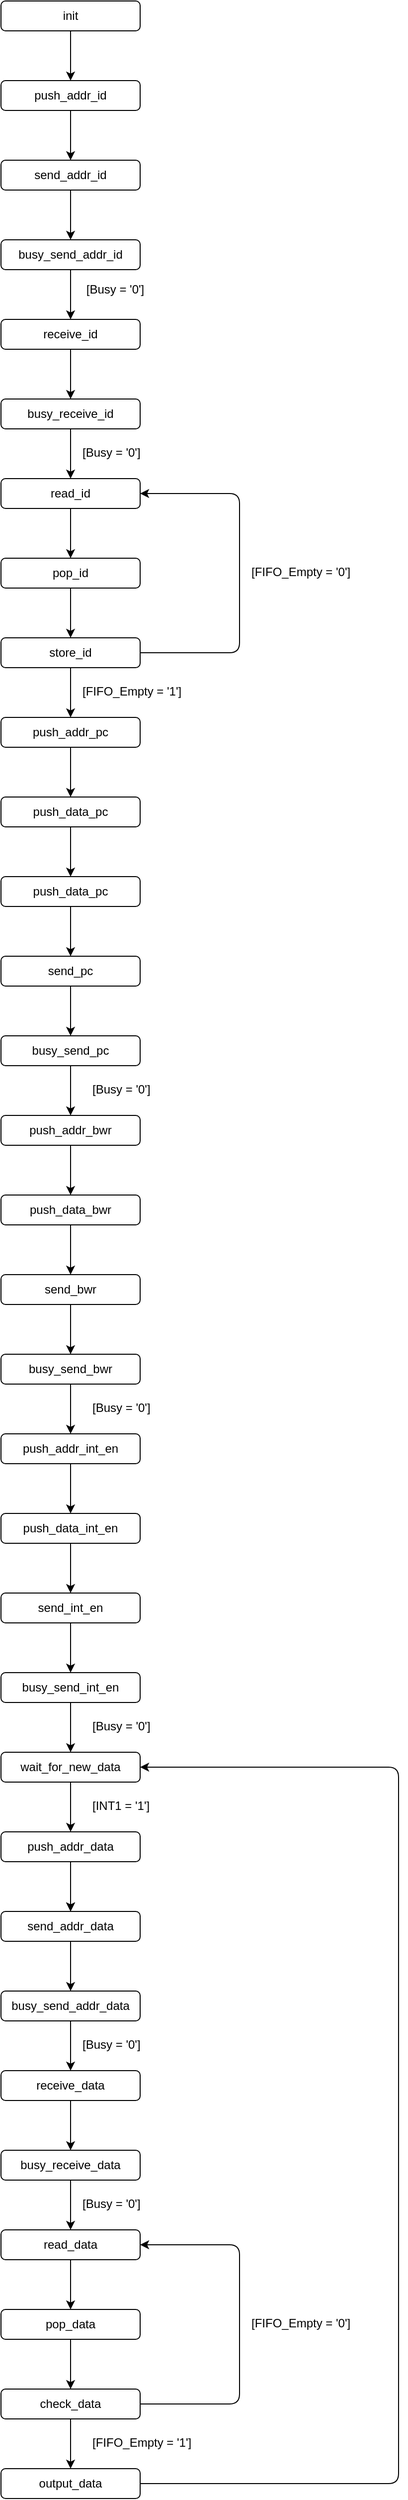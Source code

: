 <mxfile version="13.1.3" type="device"><diagram id="C5RBs43oDa-KdzZeNtuy" name="Page-1"><mxGraphModel dx="1695" dy="441" grid="1" gridSize="10" guides="1" tooltips="1" connect="1" arrows="1" fold="1" page="1" pageScale="1" pageWidth="827" pageHeight="1169" math="0" shadow="0"><root><mxCell id="WIyWlLk6GJQsqaUBKTNV-0"/><mxCell id="WIyWlLk6GJQsqaUBKTNV-1" parent="WIyWlLk6GJQsqaUBKTNV-0"/><mxCell id="WIyWlLk6GJQsqaUBKTNV-3" value="init" style="rounded=1;whiteSpace=wrap;html=1;fontSize=12;glass=0;strokeWidth=1;shadow=0;" parent="WIyWlLk6GJQsqaUBKTNV-1" vertex="1"><mxGeometry width="140" height="30" as="geometry"/></mxCell><mxCell id="GHF_pra2B5VXzyBJwSQY-0" value="push_addr_id" style="rounded=1;whiteSpace=wrap;html=1;fontSize=12;glass=0;strokeWidth=1;shadow=0;" vertex="1" parent="WIyWlLk6GJQsqaUBKTNV-1"><mxGeometry y="80" width="140" height="30" as="geometry"/></mxCell><mxCell id="GHF_pra2B5VXzyBJwSQY-1" value="" style="endArrow=classic;html=1;exitX=0.5;exitY=1;exitDx=0;exitDy=0;entryX=0.5;entryY=0;entryDx=0;entryDy=0;" edge="1" parent="WIyWlLk6GJQsqaUBKTNV-1" source="WIyWlLk6GJQsqaUBKTNV-3" target="GHF_pra2B5VXzyBJwSQY-0"><mxGeometry width="50" height="50" relative="1" as="geometry"><mxPoint x="390" y="220" as="sourcePoint"/><mxPoint x="440" y="170" as="targetPoint"/></mxGeometry></mxCell><mxCell id="GHF_pra2B5VXzyBJwSQY-2" value="send_addr_id" style="rounded=1;whiteSpace=wrap;html=1;fontSize=12;glass=0;strokeWidth=1;shadow=0;" vertex="1" parent="WIyWlLk6GJQsqaUBKTNV-1"><mxGeometry y="160" width="140" height="30" as="geometry"/></mxCell><mxCell id="GHF_pra2B5VXzyBJwSQY-3" value="" style="endArrow=classic;html=1;exitX=0.5;exitY=1;exitDx=0;exitDy=0;entryX=0.5;entryY=0;entryDx=0;entryDy=0;" edge="1" parent="WIyWlLk6GJQsqaUBKTNV-1" source="GHF_pra2B5VXzyBJwSQY-0" target="GHF_pra2B5VXzyBJwSQY-2"><mxGeometry width="50" height="50" relative="1" as="geometry"><mxPoint x="390" y="220" as="sourcePoint"/><mxPoint x="440" y="170" as="targetPoint"/></mxGeometry></mxCell><mxCell id="GHF_pra2B5VXzyBJwSQY-4" value="busy_send_addr_id" style="rounded=1;whiteSpace=wrap;html=1;fontSize=12;glass=0;strokeWidth=1;shadow=0;" vertex="1" parent="WIyWlLk6GJQsqaUBKTNV-1"><mxGeometry y="240" width="140" height="30" as="geometry"/></mxCell><mxCell id="GHF_pra2B5VXzyBJwSQY-5" value="" style="endArrow=classic;html=1;exitX=0.5;exitY=1;exitDx=0;exitDy=0;entryX=0.5;entryY=0;entryDx=0;entryDy=0;" edge="1" parent="WIyWlLk6GJQsqaUBKTNV-1" source="GHF_pra2B5VXzyBJwSQY-2" target="GHF_pra2B5VXzyBJwSQY-4"><mxGeometry width="50" height="50" relative="1" as="geometry"><mxPoint x="190" y="240" as="sourcePoint"/><mxPoint x="240" y="190" as="targetPoint"/></mxGeometry></mxCell><mxCell id="GHF_pra2B5VXzyBJwSQY-6" value="receive_id" style="rounded=1;whiteSpace=wrap;html=1;fontSize=12;glass=0;strokeWidth=1;shadow=0;" vertex="1" parent="WIyWlLk6GJQsqaUBKTNV-1"><mxGeometry y="320" width="140" height="30" as="geometry"/></mxCell><mxCell id="GHF_pra2B5VXzyBJwSQY-7" value="" style="endArrow=classic;html=1;exitX=0.5;exitY=1;exitDx=0;exitDy=0;entryX=0.5;entryY=0;entryDx=0;entryDy=0;" edge="1" parent="WIyWlLk6GJQsqaUBKTNV-1" source="GHF_pra2B5VXzyBJwSQY-4" target="GHF_pra2B5VXzyBJwSQY-6"><mxGeometry width="50" height="50" relative="1" as="geometry"><mxPoint x="230" y="320" as="sourcePoint"/><mxPoint x="280" y="270" as="targetPoint"/></mxGeometry></mxCell><mxCell id="GHF_pra2B5VXzyBJwSQY-8" value="[Busy = '0']" style="text;html=1;strokeColor=none;fillColor=none;align=center;verticalAlign=middle;whiteSpace=wrap;rounded=0;" vertex="1" parent="WIyWlLk6GJQsqaUBKTNV-1"><mxGeometry x="70" y="280" width="90" height="20" as="geometry"/></mxCell><mxCell id="GHF_pra2B5VXzyBJwSQY-14" value="busy_receive_id" style="rounded=1;whiteSpace=wrap;html=1;fontSize=12;glass=0;strokeWidth=1;shadow=0;" vertex="1" parent="WIyWlLk6GJQsqaUBKTNV-1"><mxGeometry y="400" width="140" height="30" as="geometry"/></mxCell><mxCell id="GHF_pra2B5VXzyBJwSQY-15" value="" style="endArrow=classic;html=1;exitX=0.5;exitY=1;exitDx=0;exitDy=0;entryX=0.5;entryY=0;entryDx=0;entryDy=0;" edge="1" parent="WIyWlLk6GJQsqaUBKTNV-1" source="GHF_pra2B5VXzyBJwSQY-6" target="GHF_pra2B5VXzyBJwSQY-14"><mxGeometry width="50" height="50" relative="1" as="geometry"><mxPoint x="390" y="340" as="sourcePoint"/><mxPoint x="440" y="290" as="targetPoint"/></mxGeometry></mxCell><mxCell id="GHF_pra2B5VXzyBJwSQY-16" value="read_id" style="rounded=1;whiteSpace=wrap;html=1;fontSize=12;glass=0;strokeWidth=1;shadow=0;" vertex="1" parent="WIyWlLk6GJQsqaUBKTNV-1"><mxGeometry y="480" width="140" height="30" as="geometry"/></mxCell><mxCell id="GHF_pra2B5VXzyBJwSQY-17" value="" style="endArrow=classic;html=1;exitX=0.5;exitY=1;exitDx=0;exitDy=0;entryX=0.5;entryY=0;entryDx=0;entryDy=0;" edge="1" parent="WIyWlLk6GJQsqaUBKTNV-1" source="GHF_pra2B5VXzyBJwSQY-14" target="GHF_pra2B5VXzyBJwSQY-16"><mxGeometry width="50" height="50" relative="1" as="geometry"><mxPoint x="200" y="480" as="sourcePoint"/><mxPoint x="250" y="430" as="targetPoint"/></mxGeometry></mxCell><mxCell id="GHF_pra2B5VXzyBJwSQY-18" value="&lt;!--StartFragment--&gt;[Busy = '0']&lt;!--EndFragment--&gt;" style="text;whiteSpace=wrap;html=1;" vertex="1" parent="WIyWlLk6GJQsqaUBKTNV-1"><mxGeometry x="80" y="440" width="90" height="30" as="geometry"/></mxCell><mxCell id="GHF_pra2B5VXzyBJwSQY-19" value="pop_id" style="rounded=1;whiteSpace=wrap;html=1;fontSize=12;glass=0;strokeWidth=1;shadow=0;" vertex="1" parent="WIyWlLk6GJQsqaUBKTNV-1"><mxGeometry y="560" width="140" height="30" as="geometry"/></mxCell><mxCell id="GHF_pra2B5VXzyBJwSQY-20" value="" style="endArrow=classic;html=1;exitX=0.5;exitY=1;exitDx=0;exitDy=0;entryX=0.5;entryY=0;entryDx=0;entryDy=0;" edge="1" parent="WIyWlLk6GJQsqaUBKTNV-1" source="GHF_pra2B5VXzyBJwSQY-16" target="GHF_pra2B5VXzyBJwSQY-19"><mxGeometry width="50" height="50" relative="1" as="geometry"><mxPoint x="240" y="560" as="sourcePoint"/><mxPoint x="290" y="510" as="targetPoint"/></mxGeometry></mxCell><mxCell id="GHF_pra2B5VXzyBJwSQY-21" value="store_id" style="rounded=1;whiteSpace=wrap;html=1;fontSize=12;glass=0;strokeWidth=1;shadow=0;" vertex="1" parent="WIyWlLk6GJQsqaUBKTNV-1"><mxGeometry y="640" width="140" height="30" as="geometry"/></mxCell><mxCell id="GHF_pra2B5VXzyBJwSQY-22" value="" style="endArrow=classic;html=1;exitX=0.5;exitY=1;exitDx=0;exitDy=0;entryX=0.5;entryY=0;entryDx=0;entryDy=0;" edge="1" parent="WIyWlLk6GJQsqaUBKTNV-1" source="GHF_pra2B5VXzyBJwSQY-19" target="GHF_pra2B5VXzyBJwSQY-21"><mxGeometry width="50" height="50" relative="1" as="geometry"><mxPoint x="190" y="640" as="sourcePoint"/><mxPoint x="240" y="590" as="targetPoint"/></mxGeometry></mxCell><mxCell id="GHF_pra2B5VXzyBJwSQY-23" value="push_addr_pc" style="rounded=1;whiteSpace=wrap;html=1;fontSize=12;glass=0;strokeWidth=1;shadow=0;" vertex="1" parent="WIyWlLk6GJQsqaUBKTNV-1"><mxGeometry y="720" width="140" height="30" as="geometry"/></mxCell><mxCell id="GHF_pra2B5VXzyBJwSQY-24" value="" style="endArrow=classic;html=1;exitX=0.5;exitY=1;exitDx=0;exitDy=0;entryX=0.5;entryY=0;entryDx=0;entryDy=0;" edge="1" parent="WIyWlLk6GJQsqaUBKTNV-1" source="GHF_pra2B5VXzyBJwSQY-21" target="GHF_pra2B5VXzyBJwSQY-23"><mxGeometry width="50" height="50" relative="1" as="geometry"><mxPoint x="270" y="700" as="sourcePoint"/><mxPoint x="320" y="650" as="targetPoint"/></mxGeometry></mxCell><mxCell id="GHF_pra2B5VXzyBJwSQY-25" value="[FIFO_Empty = '1']" style="text;whiteSpace=wrap;html=1;" vertex="1" parent="WIyWlLk6GJQsqaUBKTNV-1"><mxGeometry x="80" y="680" width="120" height="30" as="geometry"/></mxCell><mxCell id="GHF_pra2B5VXzyBJwSQY-26" value="" style="endArrow=classic;html=1;exitX=1;exitY=0.5;exitDx=0;exitDy=0;entryX=1;entryY=0.5;entryDx=0;entryDy=0;" edge="1" parent="WIyWlLk6GJQsqaUBKTNV-1" source="GHF_pra2B5VXzyBJwSQY-21" target="GHF_pra2B5VXzyBJwSQY-16"><mxGeometry width="50" height="50" relative="1" as="geometry"><mxPoint x="210" y="620" as="sourcePoint"/><mxPoint x="240" y="490" as="targetPoint"/><Array as="points"><mxPoint x="240" y="655"/><mxPoint x="240" y="495"/></Array></mxGeometry></mxCell><mxCell id="GHF_pra2B5VXzyBJwSQY-27" value="[FIFO_Empty = '0']" style="text;whiteSpace=wrap;html=1;" vertex="1" parent="WIyWlLk6GJQsqaUBKTNV-1"><mxGeometry x="250" y="560" width="120" height="30" as="geometry"/></mxCell><mxCell id="GHF_pra2B5VXzyBJwSQY-28" value="push_data_pc" style="rounded=1;whiteSpace=wrap;html=1;fontSize=12;glass=0;strokeWidth=1;shadow=0;" vertex="1" parent="WIyWlLk6GJQsqaUBKTNV-1"><mxGeometry y="800" width="140" height="30" as="geometry"/></mxCell><mxCell id="GHF_pra2B5VXzyBJwSQY-29" value="" style="endArrow=classic;html=1;exitX=0.5;exitY=1;exitDx=0;exitDy=0;entryX=0.5;entryY=0;entryDx=0;entryDy=0;" edge="1" parent="WIyWlLk6GJQsqaUBKTNV-1" source="GHF_pra2B5VXzyBJwSQY-23" target="GHF_pra2B5VXzyBJwSQY-28"><mxGeometry width="50" height="50" relative="1" as="geometry"><mxPoint x="230" y="810" as="sourcePoint"/><mxPoint x="280" y="760" as="targetPoint"/></mxGeometry></mxCell><mxCell id="GHF_pra2B5VXzyBJwSQY-30" value="push_data_pc" style="rounded=1;whiteSpace=wrap;html=1;fontSize=12;glass=0;strokeWidth=1;shadow=0;" vertex="1" parent="WIyWlLk6GJQsqaUBKTNV-1"><mxGeometry y="880" width="140" height="30" as="geometry"/></mxCell><mxCell id="GHF_pra2B5VXzyBJwSQY-31" value="" style="endArrow=classic;html=1;exitX=0.5;exitY=1;exitDx=0;exitDy=0;entryX=0.5;entryY=0;entryDx=0;entryDy=0;" edge="1" parent="WIyWlLk6GJQsqaUBKTNV-1" source="GHF_pra2B5VXzyBJwSQY-28" target="GHF_pra2B5VXzyBJwSQY-30"><mxGeometry width="50" height="50" relative="1" as="geometry"><mxPoint x="250" y="910" as="sourcePoint"/><mxPoint x="300" y="860" as="targetPoint"/></mxGeometry></mxCell><mxCell id="GHF_pra2B5VXzyBJwSQY-32" value="send_pc" style="rounded=1;whiteSpace=wrap;html=1;fontSize=12;glass=0;strokeWidth=1;shadow=0;" vertex="1" parent="WIyWlLk6GJQsqaUBKTNV-1"><mxGeometry y="960" width="140" height="30" as="geometry"/></mxCell><mxCell id="GHF_pra2B5VXzyBJwSQY-33" value="busy_send_pc" style="rounded=1;whiteSpace=wrap;html=1;fontSize=12;glass=0;strokeWidth=1;shadow=0;" vertex="1" parent="WIyWlLk6GJQsqaUBKTNV-1"><mxGeometry y="1040" width="140" height="30" as="geometry"/></mxCell><mxCell id="GHF_pra2B5VXzyBJwSQY-34" value="" style="endArrow=classic;html=1;exitX=0.5;exitY=1;exitDx=0;exitDy=0;entryX=0.5;entryY=0;entryDx=0;entryDy=0;" edge="1" parent="WIyWlLk6GJQsqaUBKTNV-1" source="GHF_pra2B5VXzyBJwSQY-30" target="GHF_pra2B5VXzyBJwSQY-32"><mxGeometry width="50" height="50" relative="1" as="geometry"><mxPoint x="220" y="990" as="sourcePoint"/><mxPoint x="270" y="940" as="targetPoint"/></mxGeometry></mxCell><mxCell id="GHF_pra2B5VXzyBJwSQY-35" value="" style="endArrow=classic;html=1;exitX=0.5;exitY=1;exitDx=0;exitDy=0;entryX=0.5;entryY=0;entryDx=0;entryDy=0;" edge="1" parent="WIyWlLk6GJQsqaUBKTNV-1" source="GHF_pra2B5VXzyBJwSQY-32" target="GHF_pra2B5VXzyBJwSQY-33"><mxGeometry width="50" height="50" relative="1" as="geometry"><mxPoint x="280" y="1070" as="sourcePoint"/><mxPoint x="330" y="1020" as="targetPoint"/></mxGeometry></mxCell><mxCell id="GHF_pra2B5VXzyBJwSQY-36" value="[Busy = '0']" style="text;whiteSpace=wrap;html=1;" vertex="1" parent="WIyWlLk6GJQsqaUBKTNV-1"><mxGeometry x="90" y="1080" width="120" height="30" as="geometry"/></mxCell><mxCell id="GHF_pra2B5VXzyBJwSQY-37" value="push_addr_bwr" style="rounded=1;whiteSpace=wrap;html=1;fontSize=12;glass=0;strokeWidth=1;shadow=0;" vertex="1" parent="WIyWlLk6GJQsqaUBKTNV-1"><mxGeometry y="1120" width="140" height="30" as="geometry"/></mxCell><mxCell id="GHF_pra2B5VXzyBJwSQY-38" value="" style="endArrow=classic;html=1;exitX=0.5;exitY=1;exitDx=0;exitDy=0;entryX=0.5;entryY=0;entryDx=0;entryDy=0;" edge="1" parent="WIyWlLk6GJQsqaUBKTNV-1" source="GHF_pra2B5VXzyBJwSQY-33" target="GHF_pra2B5VXzyBJwSQY-37"><mxGeometry width="50" height="50" relative="1" as="geometry"><mxPoint x="210" y="1140" as="sourcePoint"/><mxPoint x="260" y="1090" as="targetPoint"/></mxGeometry></mxCell><mxCell id="GHF_pra2B5VXzyBJwSQY-39" value="push_data_bwr" style="rounded=1;whiteSpace=wrap;html=1;fontSize=12;glass=0;strokeWidth=1;shadow=0;" vertex="1" parent="WIyWlLk6GJQsqaUBKTNV-1"><mxGeometry y="1200" width="140" height="30" as="geometry"/></mxCell><mxCell id="GHF_pra2B5VXzyBJwSQY-40" value="" style="endArrow=classic;html=1;entryX=0.5;entryY=0;entryDx=0;entryDy=0;exitX=0.5;exitY=1;exitDx=0;exitDy=0;" edge="1" parent="WIyWlLk6GJQsqaUBKTNV-1" target="GHF_pra2B5VXzyBJwSQY-39" source="GHF_pra2B5VXzyBJwSQY-37"><mxGeometry width="50" height="50" relative="1" as="geometry"><mxPoint x="80" y="1170" as="sourcePoint"/><mxPoint x="300" y="1180" as="targetPoint"/></mxGeometry></mxCell><mxCell id="GHF_pra2B5VXzyBJwSQY-41" value="send_bwr" style="rounded=1;whiteSpace=wrap;html=1;fontSize=12;glass=0;strokeWidth=1;shadow=0;" vertex="1" parent="WIyWlLk6GJQsqaUBKTNV-1"><mxGeometry y="1280" width="140" height="30" as="geometry"/></mxCell><mxCell id="GHF_pra2B5VXzyBJwSQY-42" value="busy_send_bwr" style="rounded=1;whiteSpace=wrap;html=1;fontSize=12;glass=0;strokeWidth=1;shadow=0;" vertex="1" parent="WIyWlLk6GJQsqaUBKTNV-1"><mxGeometry y="1360" width="140" height="30" as="geometry"/></mxCell><mxCell id="GHF_pra2B5VXzyBJwSQY-43" value="" style="endArrow=classic;html=1;exitX=0.5;exitY=1;exitDx=0;exitDy=0;entryX=0.5;entryY=0;entryDx=0;entryDy=0;" edge="1" parent="WIyWlLk6GJQsqaUBKTNV-1" source="GHF_pra2B5VXzyBJwSQY-39" target="GHF_pra2B5VXzyBJwSQY-41"><mxGeometry width="50" height="50" relative="1" as="geometry"><mxPoint x="220" y="1310" as="sourcePoint"/><mxPoint x="270" y="1260" as="targetPoint"/></mxGeometry></mxCell><mxCell id="GHF_pra2B5VXzyBJwSQY-44" value="" style="endArrow=classic;html=1;exitX=0.5;exitY=1;exitDx=0;exitDy=0;entryX=0.5;entryY=0;entryDx=0;entryDy=0;" edge="1" parent="WIyWlLk6GJQsqaUBKTNV-1" source="GHF_pra2B5VXzyBJwSQY-41" target="GHF_pra2B5VXzyBJwSQY-42"><mxGeometry width="50" height="50" relative="1" as="geometry"><mxPoint x="280" y="1390" as="sourcePoint"/><mxPoint x="330" y="1340" as="targetPoint"/></mxGeometry></mxCell><mxCell id="GHF_pra2B5VXzyBJwSQY-45" value="[Busy = '0']" style="text;whiteSpace=wrap;html=1;" vertex="1" parent="WIyWlLk6GJQsqaUBKTNV-1"><mxGeometry x="90" y="1400" width="120" height="30" as="geometry"/></mxCell><mxCell id="GHF_pra2B5VXzyBJwSQY-46" value="push_addr_int_en" style="rounded=1;whiteSpace=wrap;html=1;fontSize=12;glass=0;strokeWidth=1;shadow=0;" vertex="1" parent="WIyWlLk6GJQsqaUBKTNV-1"><mxGeometry y="1440" width="140" height="30" as="geometry"/></mxCell><mxCell id="GHF_pra2B5VXzyBJwSQY-47" value="" style="endArrow=classic;html=1;exitX=0.5;exitY=1;exitDx=0;exitDy=0;entryX=0.5;entryY=0;entryDx=0;entryDy=0;" edge="1" parent="WIyWlLk6GJQsqaUBKTNV-1" source="GHF_pra2B5VXzyBJwSQY-42" target="GHF_pra2B5VXzyBJwSQY-46"><mxGeometry width="50" height="50" relative="1" as="geometry"><mxPoint x="210" y="1460" as="sourcePoint"/><mxPoint x="260" y="1410" as="targetPoint"/></mxGeometry></mxCell><mxCell id="GHF_pra2B5VXzyBJwSQY-48" value="push_data_int_en" style="rounded=1;whiteSpace=wrap;html=1;fontSize=12;glass=0;strokeWidth=1;shadow=0;" vertex="1" parent="WIyWlLk6GJQsqaUBKTNV-1"><mxGeometry y="1520" width="140" height="30" as="geometry"/></mxCell><mxCell id="GHF_pra2B5VXzyBJwSQY-49" value="" style="endArrow=classic;html=1;entryX=0.5;entryY=0;entryDx=0;entryDy=0;exitX=0.5;exitY=1;exitDx=0;exitDy=0;" edge="1" parent="WIyWlLk6GJQsqaUBKTNV-1" target="GHF_pra2B5VXzyBJwSQY-48" source="GHF_pra2B5VXzyBJwSQY-46"><mxGeometry width="50" height="50" relative="1" as="geometry"><mxPoint x="70" y="1490" as="sourcePoint"/><mxPoint x="300" y="1500" as="targetPoint"/></mxGeometry></mxCell><mxCell id="GHF_pra2B5VXzyBJwSQY-50" value="send_int_en" style="rounded=1;whiteSpace=wrap;html=1;fontSize=12;glass=0;strokeWidth=1;shadow=0;" vertex="1" parent="WIyWlLk6GJQsqaUBKTNV-1"><mxGeometry y="1600" width="140" height="30" as="geometry"/></mxCell><mxCell id="GHF_pra2B5VXzyBJwSQY-51" value="busy_send_int_en" style="rounded=1;whiteSpace=wrap;html=1;fontSize=12;glass=0;strokeWidth=1;shadow=0;" vertex="1" parent="WIyWlLk6GJQsqaUBKTNV-1"><mxGeometry y="1680" width="140" height="30" as="geometry"/></mxCell><mxCell id="GHF_pra2B5VXzyBJwSQY-52" value="" style="endArrow=classic;html=1;exitX=0.5;exitY=1;exitDx=0;exitDy=0;entryX=0.5;entryY=0;entryDx=0;entryDy=0;" edge="1" parent="WIyWlLk6GJQsqaUBKTNV-1" source="GHF_pra2B5VXzyBJwSQY-48" target="GHF_pra2B5VXzyBJwSQY-50"><mxGeometry width="50" height="50" relative="1" as="geometry"><mxPoint x="220" y="1630" as="sourcePoint"/><mxPoint x="270" y="1580" as="targetPoint"/></mxGeometry></mxCell><mxCell id="GHF_pra2B5VXzyBJwSQY-53" value="" style="endArrow=classic;html=1;exitX=0.5;exitY=1;exitDx=0;exitDy=0;entryX=0.5;entryY=0;entryDx=0;entryDy=0;" edge="1" parent="WIyWlLk6GJQsqaUBKTNV-1" source="GHF_pra2B5VXzyBJwSQY-50" target="GHF_pra2B5VXzyBJwSQY-51"><mxGeometry width="50" height="50" relative="1" as="geometry"><mxPoint x="280" y="1710" as="sourcePoint"/><mxPoint x="330" y="1660" as="targetPoint"/></mxGeometry></mxCell><mxCell id="GHF_pra2B5VXzyBJwSQY-54" value="[Busy = '0']" style="text;whiteSpace=wrap;html=1;" vertex="1" parent="WIyWlLk6GJQsqaUBKTNV-1"><mxGeometry x="90" y="1720" width="120" height="30" as="geometry"/></mxCell><mxCell id="GHF_pra2B5VXzyBJwSQY-55" value="wait_for_new_data" style="rounded=1;whiteSpace=wrap;html=1;fontSize=12;glass=0;strokeWidth=1;shadow=0;" vertex="1" parent="WIyWlLk6GJQsqaUBKTNV-1"><mxGeometry y="1760" width="140" height="30" as="geometry"/></mxCell><mxCell id="GHF_pra2B5VXzyBJwSQY-56" value="" style="endArrow=classic;html=1;exitX=0.5;exitY=1;exitDx=0;exitDy=0;entryX=0.5;entryY=0;entryDx=0;entryDy=0;" edge="1" parent="WIyWlLk6GJQsqaUBKTNV-1" source="GHF_pra2B5VXzyBJwSQY-51" target="GHF_pra2B5VXzyBJwSQY-55"><mxGeometry width="50" height="50" relative="1" as="geometry"><mxPoint x="210" y="1780" as="sourcePoint"/><mxPoint x="260" y="1730" as="targetPoint"/></mxGeometry></mxCell><mxCell id="GHF_pra2B5VXzyBJwSQY-57" value="push_addr_data" style="rounded=1;whiteSpace=wrap;html=1;fontSize=12;glass=0;strokeWidth=1;shadow=0;" vertex="1" parent="WIyWlLk6GJQsqaUBKTNV-1"><mxGeometry y="1840" width="140" height="30" as="geometry"/></mxCell><mxCell id="GHF_pra2B5VXzyBJwSQY-58" value="" style="endArrow=classic;html=1;exitX=0.5;exitY=1;exitDx=0;exitDy=0;entryX=0.5;entryY=0;entryDx=0;entryDy=0;" edge="1" parent="WIyWlLk6GJQsqaUBKTNV-1" source="GHF_pra2B5VXzyBJwSQY-55" target="GHF_pra2B5VXzyBJwSQY-57"><mxGeometry width="50" height="50" relative="1" as="geometry"><mxPoint x="190" y="1850" as="sourcePoint"/><mxPoint x="240" y="1800" as="targetPoint"/></mxGeometry></mxCell><mxCell id="GHF_pra2B5VXzyBJwSQY-59" value="[INT1 = '1']" style="text;whiteSpace=wrap;html=1;" vertex="1" parent="WIyWlLk6GJQsqaUBKTNV-1"><mxGeometry x="90" y="1800" width="120" height="30" as="geometry"/></mxCell><mxCell id="GHF_pra2B5VXzyBJwSQY-60" value="send_addr_data" style="rounded=1;whiteSpace=wrap;html=1;fontSize=12;glass=0;strokeWidth=1;shadow=0;" vertex="1" parent="WIyWlLk6GJQsqaUBKTNV-1"><mxGeometry y="1920" width="140" height="30" as="geometry"/></mxCell><mxCell id="GHF_pra2B5VXzyBJwSQY-61" value="" style="endArrow=classic;html=1;exitX=0.5;exitY=1;exitDx=0;exitDy=0;entryX=0.5;entryY=0;entryDx=0;entryDy=0;" edge="1" parent="WIyWlLk6GJQsqaUBKTNV-1" source="GHF_pra2B5VXzyBJwSQY-57" target="GHF_pra2B5VXzyBJwSQY-60"><mxGeometry width="50" height="50" relative="1" as="geometry"><mxPoint x="260" y="1930" as="sourcePoint"/><mxPoint x="310" y="1880" as="targetPoint"/></mxGeometry></mxCell><mxCell id="GHF_pra2B5VXzyBJwSQY-62" value="busy_send_addr_data" style="rounded=1;whiteSpace=wrap;html=1;fontSize=12;glass=0;strokeWidth=1;shadow=0;" vertex="1" parent="WIyWlLk6GJQsqaUBKTNV-1"><mxGeometry y="2000" width="140" height="30" as="geometry"/></mxCell><mxCell id="GHF_pra2B5VXzyBJwSQY-63" value="" style="endArrow=classic;html=1;exitX=0.5;exitY=1;exitDx=0;exitDy=0;entryX=0.5;entryY=0;entryDx=0;entryDy=0;" edge="1" parent="WIyWlLk6GJQsqaUBKTNV-1"><mxGeometry width="50" height="50" relative="1" as="geometry"><mxPoint x="70" y="1870" as="sourcePoint"/><mxPoint x="70" y="1920" as="targetPoint"/></mxGeometry></mxCell><mxCell id="GHF_pra2B5VXzyBJwSQY-65" value="" style="endArrow=classic;html=1;exitX=0.5;exitY=1;exitDx=0;exitDy=0;entryX=0.5;entryY=0;entryDx=0;entryDy=0;" edge="1" parent="WIyWlLk6GJQsqaUBKTNV-1" source="GHF_pra2B5VXzyBJwSQY-60" target="GHF_pra2B5VXzyBJwSQY-62"><mxGeometry width="50" height="50" relative="1" as="geometry"><mxPoint x="200" y="2020" as="sourcePoint"/><mxPoint x="250" y="1970" as="targetPoint"/></mxGeometry></mxCell><mxCell id="GHF_pra2B5VXzyBJwSQY-66" value="receive_data" style="rounded=1;whiteSpace=wrap;html=1;fontSize=12;glass=0;strokeWidth=1;shadow=0;" vertex="1" parent="WIyWlLk6GJQsqaUBKTNV-1"><mxGeometry y="2080" width="140" height="30" as="geometry"/></mxCell><mxCell id="GHF_pra2B5VXzyBJwSQY-67" value="" style="endArrow=classic;html=1;exitX=0.5;exitY=1;exitDx=0;exitDy=0;entryX=0.5;entryY=0;entryDx=0;entryDy=0;" edge="1" parent="WIyWlLk6GJQsqaUBKTNV-1" source="GHF_pra2B5VXzyBJwSQY-62" target="GHF_pra2B5VXzyBJwSQY-66"><mxGeometry width="50" height="50" relative="1" as="geometry"><mxPoint x="200" y="2110" as="sourcePoint"/><mxPoint x="250" y="2060" as="targetPoint"/></mxGeometry></mxCell><mxCell id="GHF_pra2B5VXzyBJwSQY-68" value="[Busy = '0']" style="text;whiteSpace=wrap;html=1;" vertex="1" parent="WIyWlLk6GJQsqaUBKTNV-1"><mxGeometry x="80" y="2040" width="120" height="30" as="geometry"/></mxCell><mxCell id="GHF_pra2B5VXzyBJwSQY-69" value="busy_receive_data" style="rounded=1;whiteSpace=wrap;html=1;fontSize=12;glass=0;strokeWidth=1;shadow=0;" vertex="1" parent="WIyWlLk6GJQsqaUBKTNV-1"><mxGeometry y="2160" width="140" height="30" as="geometry"/></mxCell><mxCell id="GHF_pra2B5VXzyBJwSQY-70" value="" style="endArrow=classic;html=1;exitX=0.5;exitY=1;exitDx=0;exitDy=0;entryX=0.5;entryY=0;entryDx=0;entryDy=0;" edge="1" parent="WIyWlLk6GJQsqaUBKTNV-1" source="GHF_pra2B5VXzyBJwSQY-66" target="GHF_pra2B5VXzyBJwSQY-69"><mxGeometry width="50" height="50" relative="1" as="geometry"><mxPoint x="210" y="2170" as="sourcePoint"/><mxPoint x="260" y="2120" as="targetPoint"/></mxGeometry></mxCell><mxCell id="GHF_pra2B5VXzyBJwSQY-71" value="read_data" style="rounded=1;whiteSpace=wrap;html=1;fontSize=12;glass=0;strokeWidth=1;shadow=0;" vertex="1" parent="WIyWlLk6GJQsqaUBKTNV-1"><mxGeometry y="2240" width="140" height="30" as="geometry"/></mxCell><mxCell id="GHF_pra2B5VXzyBJwSQY-72" value="" style="endArrow=classic;html=1;exitX=0.5;exitY=1;exitDx=0;exitDy=0;entryX=0.5;entryY=0;entryDx=0;entryDy=0;" edge="1" parent="WIyWlLk6GJQsqaUBKTNV-1" source="GHF_pra2B5VXzyBJwSQY-69" target="GHF_pra2B5VXzyBJwSQY-71"><mxGeometry width="50" height="50" relative="1" as="geometry"><mxPoint x="200" y="2260" as="sourcePoint"/><mxPoint x="250" y="2210" as="targetPoint"/></mxGeometry></mxCell><mxCell id="GHF_pra2B5VXzyBJwSQY-142" value="[Busy = '0']" style="text;whiteSpace=wrap;html=1;" vertex="1" parent="WIyWlLk6GJQsqaUBKTNV-1"><mxGeometry x="80" y="2200" width="120" height="30" as="geometry"/></mxCell><mxCell id="GHF_pra2B5VXzyBJwSQY-143" value="pop_data" style="rounded=1;whiteSpace=wrap;html=1;fontSize=12;glass=0;strokeWidth=1;shadow=0;" vertex="1" parent="WIyWlLk6GJQsqaUBKTNV-1"><mxGeometry y="2320" width="140" height="30" as="geometry"/></mxCell><mxCell id="GHF_pra2B5VXzyBJwSQY-144" value="" style="endArrow=classic;html=1;exitX=0.5;exitY=1;exitDx=0;exitDy=0;entryX=0.5;entryY=0;entryDx=0;entryDy=0;" edge="1" parent="WIyWlLk6GJQsqaUBKTNV-1" source="GHF_pra2B5VXzyBJwSQY-71" target="GHF_pra2B5VXzyBJwSQY-143"><mxGeometry width="50" height="50" relative="1" as="geometry"><mxPoint x="250" y="2340" as="sourcePoint"/><mxPoint x="300" y="2290" as="targetPoint"/></mxGeometry></mxCell><mxCell id="GHF_pra2B5VXzyBJwSQY-145" value="check_data" style="rounded=1;whiteSpace=wrap;html=1;fontSize=12;glass=0;strokeWidth=1;shadow=0;" vertex="1" parent="WIyWlLk6GJQsqaUBKTNV-1"><mxGeometry y="2400" width="140" height="30" as="geometry"/></mxCell><mxCell id="GHF_pra2B5VXzyBJwSQY-146" value="" style="endArrow=classic;html=1;exitX=0.5;exitY=1;exitDx=0;exitDy=0;entryX=0.5;entryY=0;entryDx=0;entryDy=0;" edge="1" parent="WIyWlLk6GJQsqaUBKTNV-1" source="GHF_pra2B5VXzyBJwSQY-143" target="GHF_pra2B5VXzyBJwSQY-145"><mxGeometry width="50" height="50" relative="1" as="geometry"><mxPoint x="230" y="2440" as="sourcePoint"/><mxPoint x="280" y="2390" as="targetPoint"/></mxGeometry></mxCell><mxCell id="GHF_pra2B5VXzyBJwSQY-147" value="output_data" style="rounded=1;whiteSpace=wrap;html=1;fontSize=12;glass=0;strokeWidth=1;shadow=0;" vertex="1" parent="WIyWlLk6GJQsqaUBKTNV-1"><mxGeometry y="2480" width="140" height="30" as="geometry"/></mxCell><mxCell id="GHF_pra2B5VXzyBJwSQY-148" value="" style="endArrow=classic;html=1;exitX=0.5;exitY=1;exitDx=0;exitDy=0;entryX=0.5;entryY=0;entryDx=0;entryDy=0;" edge="1" parent="WIyWlLk6GJQsqaUBKTNV-1" source="GHF_pra2B5VXzyBJwSQY-145" target="GHF_pra2B5VXzyBJwSQY-147"><mxGeometry width="50" height="50" relative="1" as="geometry"><mxPoint x="220" y="2510" as="sourcePoint"/><mxPoint x="270" y="2460" as="targetPoint"/></mxGeometry></mxCell><mxCell id="GHF_pra2B5VXzyBJwSQY-149" value="[FIFO_Empty = '1']" style="text;whiteSpace=wrap;html=1;" vertex="1" parent="WIyWlLk6GJQsqaUBKTNV-1"><mxGeometry x="90" y="2440" width="120" height="30" as="geometry"/></mxCell><mxCell id="GHF_pra2B5VXzyBJwSQY-150" value="" style="endArrow=classic;html=1;exitX=1;exitY=0.5;exitDx=0;exitDy=0;entryX=1;entryY=0.5;entryDx=0;entryDy=0;" edge="1" parent="WIyWlLk6GJQsqaUBKTNV-1" source="GHF_pra2B5VXzyBJwSQY-145" target="GHF_pra2B5VXzyBJwSQY-71"><mxGeometry width="50" height="50" relative="1" as="geometry"><mxPoint x="210" y="2420" as="sourcePoint"/><mxPoint x="240" y="2260" as="targetPoint"/><Array as="points"><mxPoint x="240" y="2415"/><mxPoint x="240" y="2255"/></Array></mxGeometry></mxCell><mxCell id="GHF_pra2B5VXzyBJwSQY-151" value="[FIFO_Empty = '0']" style="text;whiteSpace=wrap;html=1;" vertex="1" parent="WIyWlLk6GJQsqaUBKTNV-1"><mxGeometry x="250" y="2320" width="120" height="30" as="geometry"/></mxCell><mxCell id="GHF_pra2B5VXzyBJwSQY-152" value="" style="endArrow=classic;html=1;exitX=1;exitY=0.5;exitDx=0;exitDy=0;entryX=1;entryY=0.5;entryDx=0;entryDy=0;" edge="1" parent="WIyWlLk6GJQsqaUBKTNV-1" source="GHF_pra2B5VXzyBJwSQY-147" target="GHF_pra2B5VXzyBJwSQY-55"><mxGeometry width="50" height="50" relative="1" as="geometry"><mxPoint x="310" y="2510" as="sourcePoint"/><mxPoint x="400" y="1900" as="targetPoint"/><Array as="points"><mxPoint x="400" y="2495"/><mxPoint x="400" y="1775"/></Array></mxGeometry></mxCell></root></mxGraphModel></diagram></mxfile>
